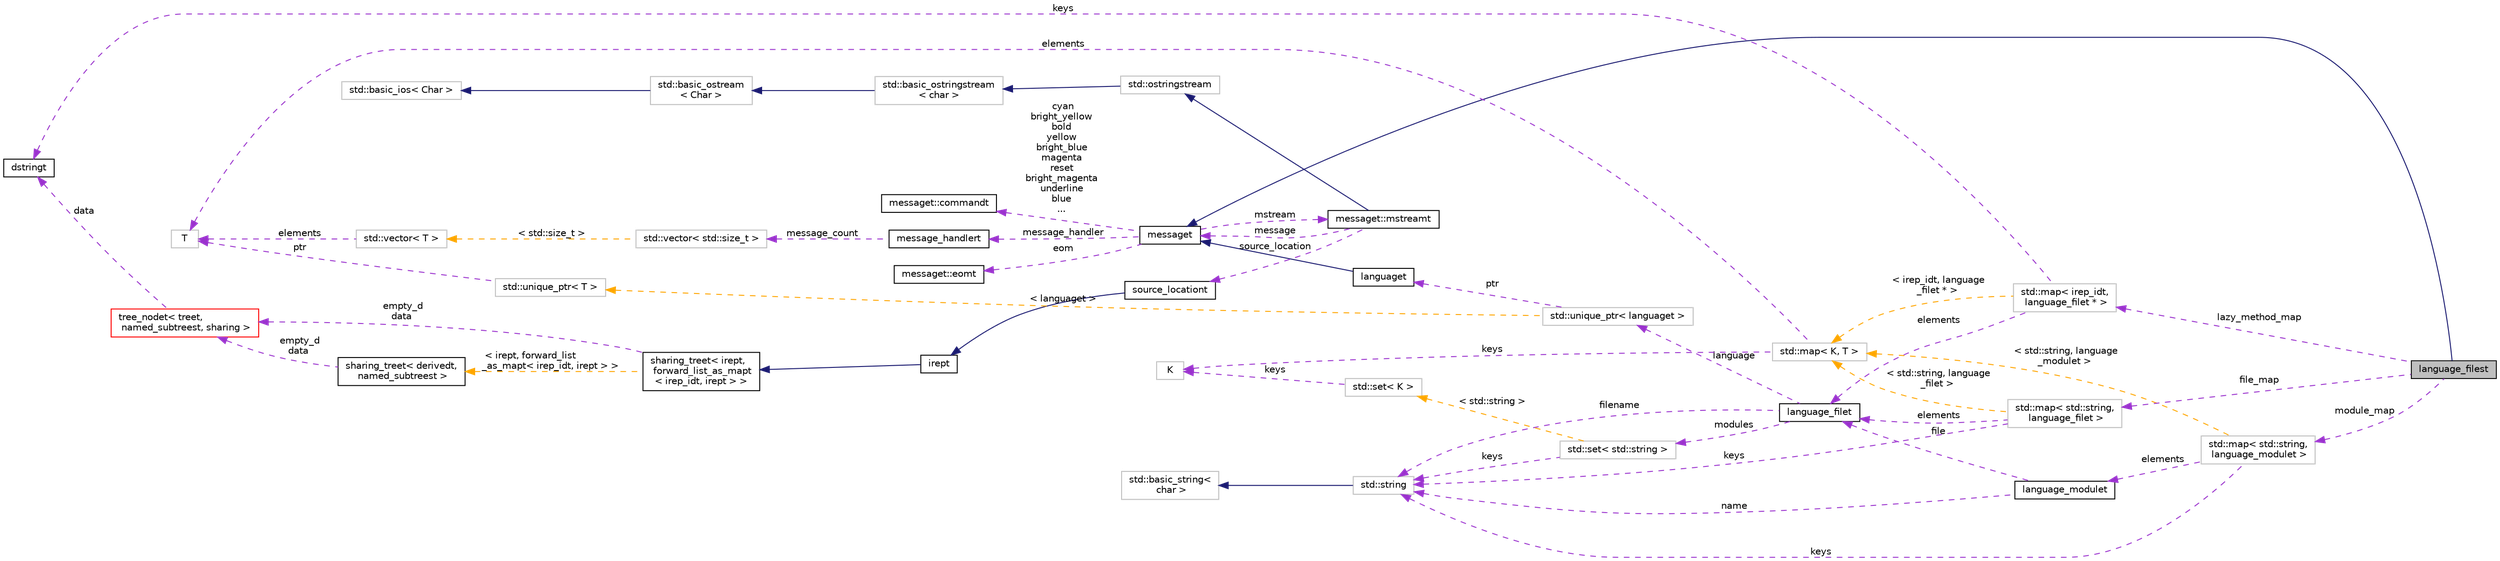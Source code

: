 digraph "language_filest"
{
 // LATEX_PDF_SIZE
  bgcolor="transparent";
  edge [fontname="Helvetica",fontsize="10",labelfontname="Helvetica",labelfontsize="10"];
  node [fontname="Helvetica",fontsize="10",shape=record];
  rankdir="LR";
  Node1 [label="language_filest",height=0.2,width=0.4,color="black", fillcolor="grey75", style="filled", fontcolor="black",tooltip=" "];
  Node2 -> Node1 [dir="back",color="midnightblue",fontsize="10",style="solid",fontname="Helvetica"];
  Node2 [label="messaget",height=0.2,width=0.4,color="black",URL="$classmessaget.html",tooltip="Class that provides messages with a built-in verbosity 'level'."];
  Node3 -> Node2 [dir="back",color="darkorchid3",fontsize="10",style="dashed",label=" message_handler" ,fontname="Helvetica"];
  Node3 [label="message_handlert",height=0.2,width=0.4,color="black",URL="$classmessage__handlert.html",tooltip=" "];
  Node4 -> Node3 [dir="back",color="darkorchid3",fontsize="10",style="dashed",label=" message_count" ,fontname="Helvetica"];
  Node4 [label="std::vector\< std::size_t \>",height=0.2,width=0.4,color="grey75",tooltip=" "];
  Node5 -> Node4 [dir="back",color="orange",fontsize="10",style="dashed",label=" \< std::size_t \>" ,fontname="Helvetica"];
  Node5 [label="std::vector\< T \>",height=0.2,width=0.4,color="grey75",tooltip="STL class."];
  Node6 -> Node5 [dir="back",color="darkorchid3",fontsize="10",style="dashed",label=" elements" ,fontname="Helvetica"];
  Node6 [label="T",height=0.2,width=0.4,color="grey75",tooltip=" "];
  Node7 -> Node2 [dir="back",color="darkorchid3",fontsize="10",style="dashed",label=" cyan\nbright_yellow\nbold\nyellow\nbright_blue\nmagenta\nreset\nbright_magenta\nunderline\nblue\n..." ,fontname="Helvetica"];
  Node7 [label="messaget::commandt",height=0.2,width=0.4,color="black",URL="$classmessaget_1_1commandt.html",tooltip=" "];
  Node8 -> Node2 [dir="back",color="darkorchid3",fontsize="10",style="dashed",label=" mstream" ,fontname="Helvetica"];
  Node8 [label="messaget::mstreamt",height=0.2,width=0.4,color="black",URL="$classmessaget_1_1mstreamt.html",tooltip=" "];
  Node9 -> Node8 [dir="back",color="midnightblue",fontsize="10",style="solid",fontname="Helvetica"];
  Node9 [label="std::ostringstream",height=0.2,width=0.4,color="grey75",tooltip="STL class."];
  Node10 -> Node9 [dir="back",color="midnightblue",fontsize="10",style="solid",fontname="Helvetica"];
  Node10 [label="std::basic_ostringstream\l\< char \>",height=0.2,width=0.4,color="grey75",tooltip="STL class."];
  Node11 -> Node10 [dir="back",color="midnightblue",fontsize="10",style="solid",fontname="Helvetica"];
  Node11 [label="std::basic_ostream\l\< Char \>",height=0.2,width=0.4,color="grey75",tooltip="STL class."];
  Node12 -> Node11 [dir="back",color="midnightblue",fontsize="10",style="solid",fontname="Helvetica"];
  Node12 [label="std::basic_ios\< Char \>",height=0.2,width=0.4,color="grey75",tooltip="STL class."];
  Node2 -> Node8 [dir="back",color="darkorchid3",fontsize="10",style="dashed",label=" message" ,fontname="Helvetica"];
  Node14 -> Node8 [dir="back",color="darkorchid3",fontsize="10",style="dashed",label=" source_location" ,fontname="Helvetica"];
  Node14 [label="source_locationt",height=0.2,width=0.4,color="black",URL="$classsource__locationt.html",tooltip=" "];
  Node15 -> Node14 [dir="back",color="midnightblue",fontsize="10",style="solid",fontname="Helvetica"];
  Node15 [label="irept",height=0.2,width=0.4,color="black",URL="$classirept.html",tooltip="There are a large number of kinds of tree structured or tree-like data in CPROVER."];
  Node16 -> Node15 [dir="back",color="midnightblue",fontsize="10",style="solid",fontname="Helvetica"];
  Node16 [label="sharing_treet\< irept,\l forward_list_as_mapt\l\< irep_idt, irept \> \>",height=0.2,width=0.4,color="black",URL="$classsharing__treet.html",tooltip=" "];
  Node17 -> Node16 [dir="back",color="darkorchid3",fontsize="10",style="dashed",label=" empty_d\ndata" ,fontname="Helvetica"];
  Node17 [label="tree_nodet\< treet,\l named_subtreest, sharing \>",height=0.2,width=0.4,color="red",URL="$classtree__nodet.html",tooltip="A node with data in a tree, it contains:"];
  Node20 -> Node17 [dir="back",color="darkorchid3",fontsize="10",style="dashed",label=" data" ,fontname="Helvetica"];
  Node20 [label="dstringt",height=0.2,width=0.4,color="black",URL="$classdstringt.html",tooltip="dstringt has one field, an unsigned integer no which is an index into a static table of strings."];
  Node21 -> Node16 [dir="back",color="orange",fontsize="10",style="dashed",label=" \< irept, forward_list\l_as_mapt\< irep_idt, irept \> \>" ,fontname="Helvetica"];
  Node21 [label="sharing_treet\< derivedt,\l named_subtreest \>",height=0.2,width=0.4,color="black",URL="$classsharing__treet.html",tooltip="Base class for tree-like data structures with sharing."];
  Node17 -> Node21 [dir="back",color="darkorchid3",fontsize="10",style="dashed",label=" empty_d\ndata" ,fontname="Helvetica"];
  Node22 -> Node2 [dir="back",color="darkorchid3",fontsize="10",style="dashed",label=" eom" ,fontname="Helvetica"];
  Node22 [label="messaget::eomt",height=0.2,width=0.4,color="black",URL="$classmessaget_1_1eomt.html",tooltip=" "];
  Node23 -> Node1 [dir="back",color="darkorchid3",fontsize="10",style="dashed",label=" module_map" ,fontname="Helvetica"];
  Node23 [label="std::map\< std::string,\l language_modulet \>",height=0.2,width=0.4,color="grey75",tooltip=" "];
  Node24 -> Node23 [dir="back",color="darkorchid3",fontsize="10",style="dashed",label=" keys" ,fontname="Helvetica"];
  Node24 [label="std::string",height=0.2,width=0.4,color="grey75",tooltip="STL class."];
  Node25 -> Node24 [dir="back",color="midnightblue",fontsize="10",style="solid",fontname="Helvetica"];
  Node25 [label="std::basic_string\<\l char \>",height=0.2,width=0.4,color="grey75",tooltip="STL class."];
  Node26 -> Node23 [dir="back",color="darkorchid3",fontsize="10",style="dashed",label=" elements" ,fontname="Helvetica"];
  Node26 [label="language_modulet",height=0.2,width=0.4,color="black",URL="$classlanguage__modulet.html",tooltip=" "];
  Node27 -> Node26 [dir="back",color="darkorchid3",fontsize="10",style="dashed",label=" file" ,fontname="Helvetica"];
  Node27 [label="language_filet",height=0.2,width=0.4,color="black",URL="$classlanguage__filet.html",tooltip=" "];
  Node28 -> Node27 [dir="back",color="darkorchid3",fontsize="10",style="dashed",label=" language" ,fontname="Helvetica"];
  Node28 [label="std::unique_ptr\< languaget \>",height=0.2,width=0.4,color="grey75",tooltip=" "];
  Node29 -> Node28 [dir="back",color="darkorchid3",fontsize="10",style="dashed",label=" ptr" ,fontname="Helvetica"];
  Node29 [label="languaget",height=0.2,width=0.4,color="black",URL="$classlanguaget.html",tooltip=" "];
  Node2 -> Node29 [dir="back",color="midnightblue",fontsize="10",style="solid",fontname="Helvetica"];
  Node30 -> Node28 [dir="back",color="orange",fontsize="10",style="dashed",label=" \< languaget \>" ,fontname="Helvetica"];
  Node30 [label="std::unique_ptr\< T \>",height=0.2,width=0.4,color="grey75",tooltip="STL class."];
  Node6 -> Node30 [dir="back",color="darkorchid3",fontsize="10",style="dashed",label=" ptr" ,fontname="Helvetica"];
  Node31 -> Node27 [dir="back",color="darkorchid3",fontsize="10",style="dashed",label=" modules" ,fontname="Helvetica"];
  Node31 [label="std::set\< std::string \>",height=0.2,width=0.4,color="grey75",tooltip=" "];
  Node24 -> Node31 [dir="back",color="darkorchid3",fontsize="10",style="dashed",label=" keys" ,fontname="Helvetica"];
  Node32 -> Node31 [dir="back",color="orange",fontsize="10",style="dashed",label=" \< std::string \>" ,fontname="Helvetica"];
  Node32 [label="std::set\< K \>",height=0.2,width=0.4,color="grey75",tooltip="STL class."];
  Node33 -> Node32 [dir="back",color="darkorchid3",fontsize="10",style="dashed",label=" keys" ,fontname="Helvetica"];
  Node33 [label="K",height=0.2,width=0.4,color="grey75",tooltip=" "];
  Node24 -> Node27 [dir="back",color="darkorchid3",fontsize="10",style="dashed",label=" filename" ,fontname="Helvetica"];
  Node24 -> Node26 [dir="back",color="darkorchid3",fontsize="10",style="dashed",label=" name" ,fontname="Helvetica"];
  Node34 -> Node23 [dir="back",color="orange",fontsize="10",style="dashed",label=" \< std::string, language\l_modulet \>" ,fontname="Helvetica"];
  Node34 [label="std::map\< K, T \>",height=0.2,width=0.4,color="grey75",tooltip="STL class."];
  Node33 -> Node34 [dir="back",color="darkorchid3",fontsize="10",style="dashed",label=" keys" ,fontname="Helvetica"];
  Node6 -> Node34 [dir="back",color="darkorchid3",fontsize="10",style="dashed",label=" elements" ,fontname="Helvetica"];
  Node35 -> Node1 [dir="back",color="darkorchid3",fontsize="10",style="dashed",label=" file_map" ,fontname="Helvetica"];
  Node35 [label="std::map\< std::string,\l language_filet \>",height=0.2,width=0.4,color="grey75",tooltip=" "];
  Node27 -> Node35 [dir="back",color="darkorchid3",fontsize="10",style="dashed",label=" elements" ,fontname="Helvetica"];
  Node24 -> Node35 [dir="back",color="darkorchid3",fontsize="10",style="dashed",label=" keys" ,fontname="Helvetica"];
  Node34 -> Node35 [dir="back",color="orange",fontsize="10",style="dashed",label=" \< std::string, language\l_filet \>" ,fontname="Helvetica"];
  Node36 -> Node1 [dir="back",color="darkorchid3",fontsize="10",style="dashed",label=" lazy_method_map" ,fontname="Helvetica"];
  Node36 [label="std::map\< irep_idt,\l language_filet * \>",height=0.2,width=0.4,color="grey75",tooltip=" "];
  Node27 -> Node36 [dir="back",color="darkorchid3",fontsize="10",style="dashed",label=" elements" ,fontname="Helvetica"];
  Node20 -> Node36 [dir="back",color="darkorchid3",fontsize="10",style="dashed",label=" keys" ,fontname="Helvetica"];
  Node34 -> Node36 [dir="back",color="orange",fontsize="10",style="dashed",label=" \< irep_idt, language\l_filet * \>" ,fontname="Helvetica"];
}
